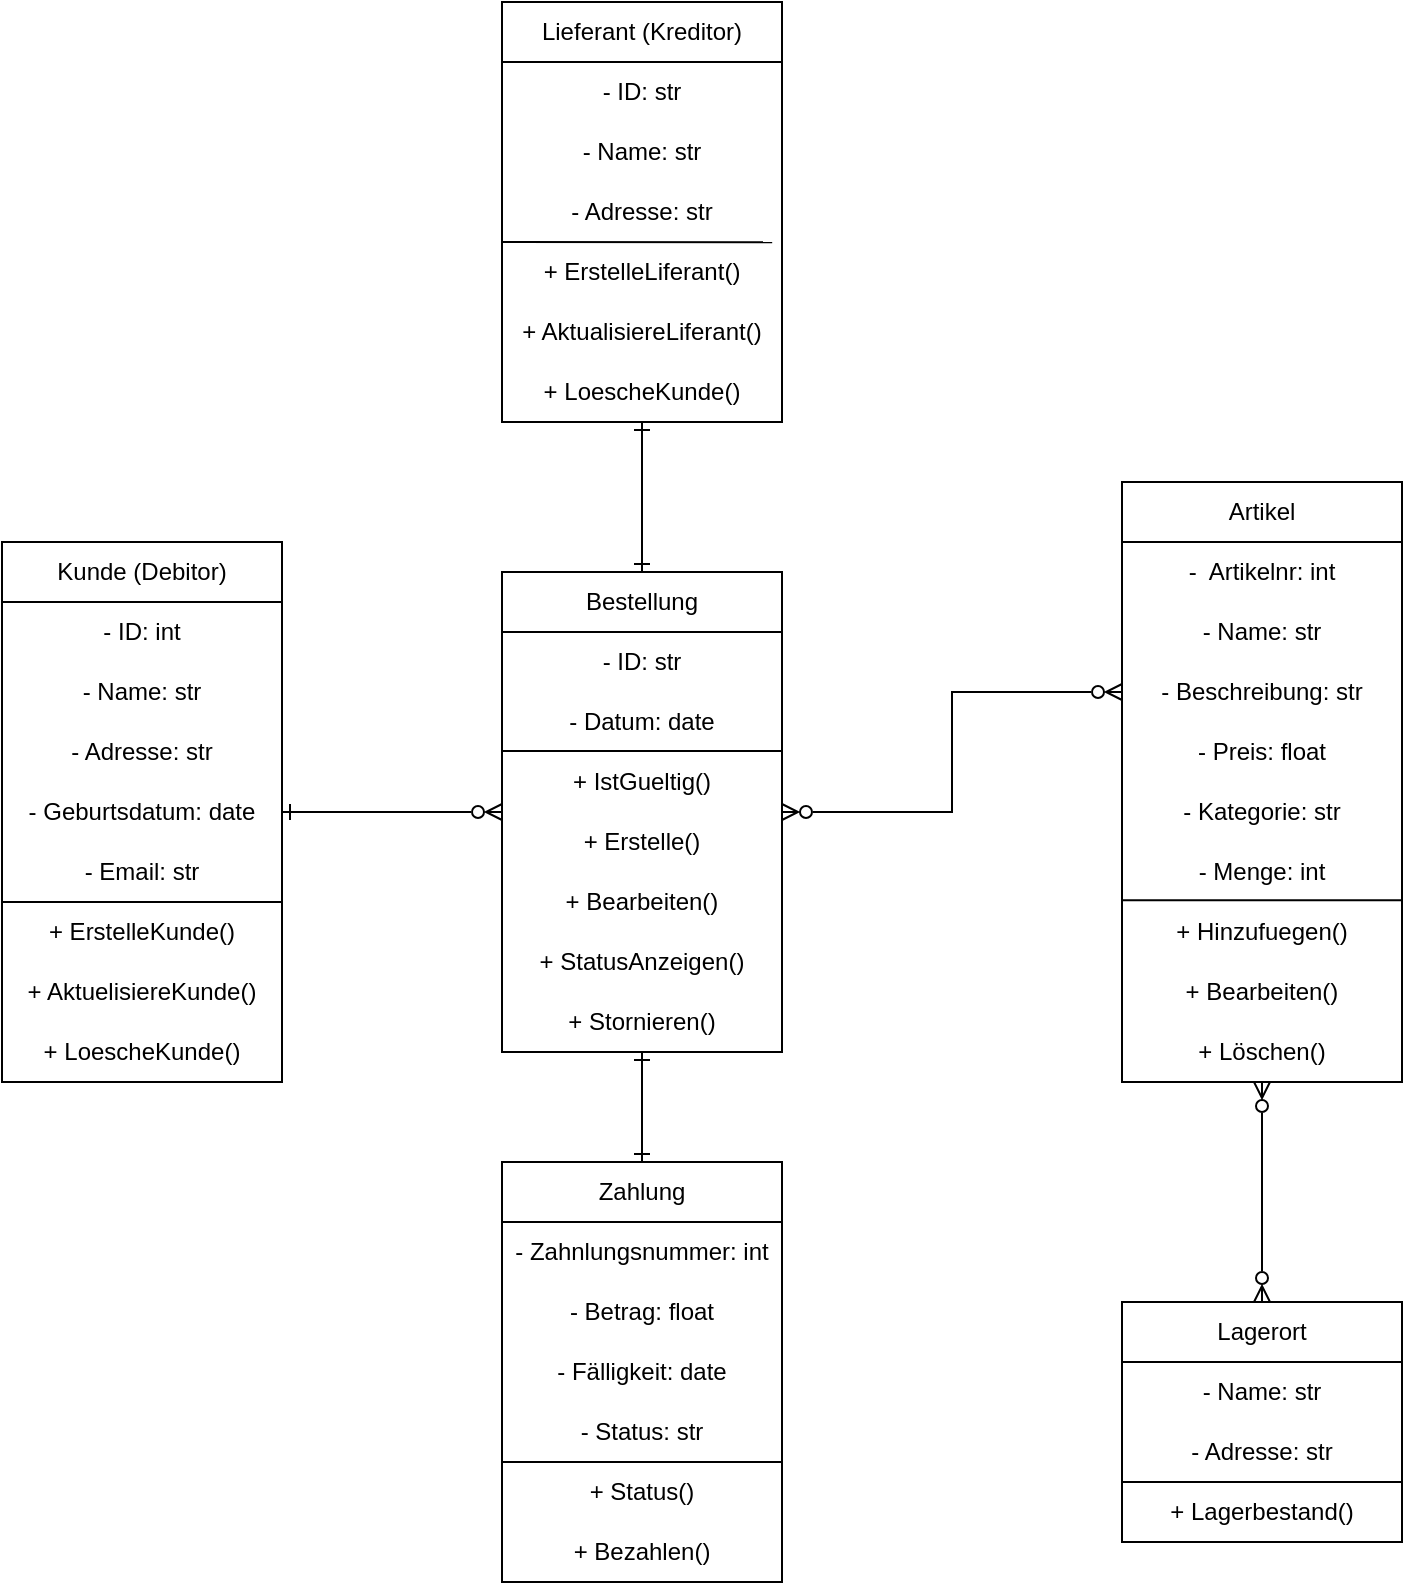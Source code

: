 <mxfile version="27.2.0">
  <diagram name="Seite-1" id="mpfzVJrmJnMdptlzmDzX">
    <mxGraphModel dx="1528" dy="848" grid="1" gridSize="10" guides="1" tooltips="1" connect="1" arrows="1" fold="1" page="1" pageScale="1" pageWidth="827" pageHeight="1169" math="0" shadow="0">
      <root>
        <mxCell id="0" />
        <mxCell id="1" parent="0" />
        <mxCell id="-5t0j7DVVLwvzyO4rN3X-67" style="edgeStyle=orthogonalEdgeStyle;rounded=0;orthogonalLoop=1;jettySize=auto;html=1;entryX=0;entryY=0.5;entryDx=0;entryDy=0;endArrow=ERzeroToMany;endFill=0;startArrow=ERone;startFill=0;" edge="1" parent="1" source="-5t0j7DVVLwvzyO4rN3X-69" target="-5t0j7DVVLwvzyO4rN3X-78">
          <mxGeometry relative="1" as="geometry" />
        </mxCell>
        <mxCell id="-5t0j7DVVLwvzyO4rN3X-69" value="Kunde (Debitor)" style="swimlane;fontStyle=0;childLayout=stackLayout;horizontal=1;startSize=30;horizontalStack=0;resizeParent=1;resizeParentMax=0;resizeLast=0;collapsible=1;marginBottom=0;whiteSpace=wrap;html=1;" vertex="1" parent="1">
          <mxGeometry x="140" y="310" width="140" height="270" as="geometry" />
        </mxCell>
        <mxCell id="-5t0j7DVVLwvzyO4rN3X-120" value="- ID: int" style="text;html=1;align=center;verticalAlign=middle;whiteSpace=wrap;rounded=0;" vertex="1" parent="-5t0j7DVVLwvzyO4rN3X-69">
          <mxGeometry y="30" width="140" height="30" as="geometry" />
        </mxCell>
        <mxCell id="-5t0j7DVVLwvzyO4rN3X-71" value="- Name: str" style="text;html=1;align=center;verticalAlign=middle;whiteSpace=wrap;rounded=0;" vertex="1" parent="-5t0j7DVVLwvzyO4rN3X-69">
          <mxGeometry y="60" width="140" height="30" as="geometry" />
        </mxCell>
        <mxCell id="-5t0j7DVVLwvzyO4rN3X-72" value="- Adresse: str" style="text;html=1;align=center;verticalAlign=middle;whiteSpace=wrap;rounded=0;" vertex="1" parent="-5t0j7DVVLwvzyO4rN3X-69">
          <mxGeometry y="90" width="140" height="30" as="geometry" />
        </mxCell>
        <mxCell id="-5t0j7DVVLwvzyO4rN3X-73" value="- Geburtsdatum: date" style="text;html=1;align=center;verticalAlign=middle;whiteSpace=wrap;rounded=0;" vertex="1" parent="-5t0j7DVVLwvzyO4rN3X-69">
          <mxGeometry y="120" width="140" height="30" as="geometry" />
        </mxCell>
        <mxCell id="-5t0j7DVVLwvzyO4rN3X-74" value="- Email: str" style="text;html=1;align=center;verticalAlign=middle;whiteSpace=wrap;rounded=0;" vertex="1" parent="-5t0j7DVVLwvzyO4rN3X-69">
          <mxGeometry y="150" width="140" height="30" as="geometry" />
        </mxCell>
        <mxCell id="-5t0j7DVVLwvzyO4rN3X-117" value="+ ErstelleKunde()" style="text;html=1;align=center;verticalAlign=middle;whiteSpace=wrap;rounded=0;" vertex="1" parent="-5t0j7DVVLwvzyO4rN3X-69">
          <mxGeometry y="180" width="140" height="30" as="geometry" />
        </mxCell>
        <mxCell id="-5t0j7DVVLwvzyO4rN3X-118" value="+ AktuelisiereKunde()" style="text;html=1;align=center;verticalAlign=middle;whiteSpace=wrap;rounded=0;" vertex="1" parent="-5t0j7DVVLwvzyO4rN3X-69">
          <mxGeometry y="210" width="140" height="30" as="geometry" />
        </mxCell>
        <mxCell id="-5t0j7DVVLwvzyO4rN3X-119" value="+ LoescheKunde()" style="text;html=1;align=center;verticalAlign=middle;whiteSpace=wrap;rounded=0;" vertex="1" parent="-5t0j7DVVLwvzyO4rN3X-69">
          <mxGeometry y="240" width="140" height="30" as="geometry" />
        </mxCell>
        <mxCell id="-5t0j7DVVLwvzyO4rN3X-141" value="" style="endArrow=none;html=1;rounded=0;exitX=0;exitY=0;exitDx=0;exitDy=0;entryX=1;entryY=0;entryDx=0;entryDy=0;" edge="1" parent="-5t0j7DVVLwvzyO4rN3X-69" source="-5t0j7DVVLwvzyO4rN3X-117" target="-5t0j7DVVLwvzyO4rN3X-117">
          <mxGeometry width="50" height="50" relative="1" as="geometry">
            <mxPoint x="-60" y="160" as="sourcePoint" />
            <mxPoint x="-10" y="110" as="targetPoint" />
          </mxGeometry>
        </mxCell>
        <mxCell id="-5t0j7DVVLwvzyO4rN3X-75" style="edgeStyle=orthogonalEdgeStyle;rounded=0;orthogonalLoop=1;jettySize=auto;html=1;endArrow=ERone;endFill=0;startArrow=ERone;startFill=0;" edge="1" parent="1" source="-5t0j7DVVLwvzyO4rN3X-78" target="-5t0j7DVVLwvzyO4rN3X-97">
          <mxGeometry relative="1" as="geometry" />
        </mxCell>
        <mxCell id="-5t0j7DVVLwvzyO4rN3X-76" style="edgeStyle=orthogonalEdgeStyle;rounded=0;orthogonalLoop=1;jettySize=auto;html=1;entryX=0.5;entryY=1;entryDx=0;entryDy=0;endArrow=ERone;endFill=0;startArrow=ERone;startFill=0;" edge="1" parent="1" source="-5t0j7DVVLwvzyO4rN3X-78" target="-5t0j7DVVLwvzyO4rN3X-93">
          <mxGeometry relative="1" as="geometry" />
        </mxCell>
        <mxCell id="-5t0j7DVVLwvzyO4rN3X-114" style="edgeStyle=orthogonalEdgeStyle;rounded=0;orthogonalLoop=1;jettySize=auto;html=1;entryX=0;entryY=0.5;entryDx=0;entryDy=0;endArrow=ERzeroToMany;endFill=0;startArrow=ERzeroToMany;startFill=0;" edge="1" parent="1" source="-5t0j7DVVLwvzyO4rN3X-78" target="-5t0j7DVVLwvzyO4rN3X-85">
          <mxGeometry relative="1" as="geometry" />
        </mxCell>
        <mxCell id="-5t0j7DVVLwvzyO4rN3X-78" value="Bestellung" style="swimlane;fontStyle=0;childLayout=stackLayout;horizontal=1;startSize=30;horizontalStack=0;resizeParent=1;resizeParentMax=0;resizeLast=0;collapsible=1;marginBottom=0;whiteSpace=wrap;html=1;" vertex="1" parent="1">
          <mxGeometry x="390" y="325" width="140" height="240" as="geometry" />
        </mxCell>
        <mxCell id="-5t0j7DVVLwvzyO4rN3X-121" value="- ID: str" style="text;html=1;align=center;verticalAlign=middle;whiteSpace=wrap;rounded=0;" vertex="1" parent="-5t0j7DVVLwvzyO4rN3X-78">
          <mxGeometry y="30" width="140" height="30" as="geometry" />
        </mxCell>
        <mxCell id="-5t0j7DVVLwvzyO4rN3X-80" value="- Datum: date" style="text;html=1;align=center;verticalAlign=middle;whiteSpace=wrap;rounded=0;" vertex="1" parent="-5t0j7DVVLwvzyO4rN3X-78">
          <mxGeometry y="60" width="140" height="30" as="geometry" />
        </mxCell>
        <mxCell id="-5t0j7DVVLwvzyO4rN3X-115" value="+ IstGueltig()" style="text;html=1;align=center;verticalAlign=middle;whiteSpace=wrap;rounded=0;" vertex="1" parent="-5t0j7DVVLwvzyO4rN3X-78">
          <mxGeometry y="90" width="140" height="30" as="geometry" />
        </mxCell>
        <mxCell id="-5t0j7DVVLwvzyO4rN3X-122" value="+ Erstelle()" style="text;html=1;align=center;verticalAlign=middle;whiteSpace=wrap;rounded=0;" vertex="1" parent="-5t0j7DVVLwvzyO4rN3X-78">
          <mxGeometry y="120" width="140" height="30" as="geometry" />
        </mxCell>
        <mxCell id="-5t0j7DVVLwvzyO4rN3X-123" value="+ Bearbeiten()" style="text;html=1;align=center;verticalAlign=middle;whiteSpace=wrap;rounded=0;" vertex="1" parent="-5t0j7DVVLwvzyO4rN3X-78">
          <mxGeometry y="150" width="140" height="30" as="geometry" />
        </mxCell>
        <mxCell id="-5t0j7DVVLwvzyO4rN3X-124" value="+ StatusAnzeigen()" style="text;html=1;align=center;verticalAlign=middle;whiteSpace=wrap;rounded=0;" vertex="1" parent="-5t0j7DVVLwvzyO4rN3X-78">
          <mxGeometry y="180" width="140" height="30" as="geometry" />
        </mxCell>
        <mxCell id="-5t0j7DVVLwvzyO4rN3X-125" value="+ Stornieren()" style="text;html=1;align=center;verticalAlign=middle;whiteSpace=wrap;rounded=0;" vertex="1" parent="-5t0j7DVVLwvzyO4rN3X-78">
          <mxGeometry y="210" width="140" height="30" as="geometry" />
        </mxCell>
        <mxCell id="-5t0j7DVVLwvzyO4rN3X-142" value="" style="endArrow=none;html=1;rounded=0;exitX=0;exitY=0.75;exitDx=0;exitDy=0;entryX=1;entryY=0.75;entryDx=0;entryDy=0;" edge="1" parent="-5t0j7DVVLwvzyO4rN3X-78">
          <mxGeometry width="50" height="50" relative="1" as="geometry">
            <mxPoint y="89.5" as="sourcePoint" />
            <mxPoint x="140" y="89.5" as="targetPoint" />
          </mxGeometry>
        </mxCell>
        <mxCell id="-5t0j7DVVLwvzyO4rN3X-82" value="Artikel" style="swimlane;fontStyle=0;childLayout=stackLayout;horizontal=1;startSize=30;horizontalStack=0;resizeParent=1;resizeParentMax=0;resizeLast=0;collapsible=1;marginBottom=0;whiteSpace=wrap;html=1;" vertex="1" parent="1">
          <mxGeometry x="700" y="280" width="140" height="300" as="geometry" />
        </mxCell>
        <mxCell id="-5t0j7DVVLwvzyO4rN3X-126" value="-&amp;nbsp; Artikelnr: int" style="text;html=1;align=center;verticalAlign=middle;whiteSpace=wrap;rounded=0;" vertex="1" parent="-5t0j7DVVLwvzyO4rN3X-82">
          <mxGeometry y="30" width="140" height="30" as="geometry" />
        </mxCell>
        <mxCell id="-5t0j7DVVLwvzyO4rN3X-84" value="- Name: str" style="text;html=1;align=center;verticalAlign=middle;whiteSpace=wrap;rounded=0;" vertex="1" parent="-5t0j7DVVLwvzyO4rN3X-82">
          <mxGeometry y="60" width="140" height="30" as="geometry" />
        </mxCell>
        <mxCell id="-5t0j7DVVLwvzyO4rN3X-85" value="- Beschreibung: str" style="text;html=1;align=center;verticalAlign=middle;whiteSpace=wrap;rounded=0;" vertex="1" parent="-5t0j7DVVLwvzyO4rN3X-82">
          <mxGeometry y="90" width="140" height="30" as="geometry" />
        </mxCell>
        <mxCell id="-5t0j7DVVLwvzyO4rN3X-127" value="- Preis: float" style="text;html=1;align=center;verticalAlign=middle;whiteSpace=wrap;rounded=0;" vertex="1" parent="-5t0j7DVVLwvzyO4rN3X-82">
          <mxGeometry y="120" width="140" height="30" as="geometry" />
        </mxCell>
        <mxCell id="-5t0j7DVVLwvzyO4rN3X-86" value="- Kategorie: str" style="text;html=1;align=center;verticalAlign=middle;whiteSpace=wrap;rounded=0;" vertex="1" parent="-5t0j7DVVLwvzyO4rN3X-82">
          <mxGeometry y="150" width="140" height="30" as="geometry" />
        </mxCell>
        <mxCell id="-5t0j7DVVLwvzyO4rN3X-87" value="- Menge: int" style="text;html=1;align=center;verticalAlign=middle;whiteSpace=wrap;rounded=0;" vertex="1" parent="-5t0j7DVVLwvzyO4rN3X-82">
          <mxGeometry y="180" width="140" height="30" as="geometry" />
        </mxCell>
        <mxCell id="-5t0j7DVVLwvzyO4rN3X-143" value="" style="endArrow=none;html=1;rounded=0;exitX=0;exitY=0.75;exitDx=0;exitDy=0;entryX=1;entryY=0.75;entryDx=0;entryDy=0;" edge="1" parent="-5t0j7DVVLwvzyO4rN3X-82">
          <mxGeometry width="50" height="50" relative="1" as="geometry">
            <mxPoint y="209.17" as="sourcePoint" />
            <mxPoint x="140" y="209.17" as="targetPoint" />
          </mxGeometry>
        </mxCell>
        <mxCell id="-5t0j7DVVLwvzyO4rN3X-128" value="+ Hinzufuegen()" style="text;html=1;align=center;verticalAlign=middle;whiteSpace=wrap;rounded=0;" vertex="1" parent="-5t0j7DVVLwvzyO4rN3X-82">
          <mxGeometry y="210" width="140" height="30" as="geometry" />
        </mxCell>
        <mxCell id="-5t0j7DVVLwvzyO4rN3X-130" value="+ Bearbeiten()" style="text;html=1;align=center;verticalAlign=middle;whiteSpace=wrap;rounded=0;" vertex="1" parent="-5t0j7DVVLwvzyO4rN3X-82">
          <mxGeometry y="240" width="140" height="30" as="geometry" />
        </mxCell>
        <mxCell id="-5t0j7DVVLwvzyO4rN3X-131" value="+ Löschen()" style="text;html=1;align=center;verticalAlign=middle;whiteSpace=wrap;rounded=0;" vertex="1" parent="-5t0j7DVVLwvzyO4rN3X-82">
          <mxGeometry y="270" width="140" height="30" as="geometry" />
        </mxCell>
        <mxCell id="-5t0j7DVVLwvzyO4rN3X-88" value="" style="edgeStyle=orthogonalEdgeStyle;rounded=0;orthogonalLoop=1;jettySize=auto;html=1;startArrow=ERzeroToMany;startFill=0;endArrow=ERzeroToMany;endFill=0;entryX=0.5;entryY=1;entryDx=0;entryDy=0;" edge="1" parent="1" source="-5t0j7DVVLwvzyO4rN3X-89" target="-5t0j7DVVLwvzyO4rN3X-131">
          <mxGeometry relative="1" as="geometry">
            <mxPoint x="770" y="610" as="targetPoint" />
          </mxGeometry>
        </mxCell>
        <mxCell id="-5t0j7DVVLwvzyO4rN3X-89" value="Lagerort" style="swimlane;fontStyle=0;childLayout=stackLayout;horizontal=1;startSize=30;horizontalStack=0;resizeParent=1;resizeParentMax=0;resizeLast=0;collapsible=1;marginBottom=0;whiteSpace=wrap;html=1;" vertex="1" parent="1">
          <mxGeometry x="700" y="690" width="140" height="120" as="geometry" />
        </mxCell>
        <mxCell id="-5t0j7DVVLwvzyO4rN3X-91" value="- Name: str" style="text;html=1;align=center;verticalAlign=middle;whiteSpace=wrap;rounded=0;" vertex="1" parent="-5t0j7DVVLwvzyO4rN3X-89">
          <mxGeometry y="30" width="140" height="30" as="geometry" />
        </mxCell>
        <mxCell id="-5t0j7DVVLwvzyO4rN3X-92" value="- Adresse: str" style="text;html=1;align=center;verticalAlign=middle;whiteSpace=wrap;rounded=0;" vertex="1" parent="-5t0j7DVVLwvzyO4rN3X-89">
          <mxGeometry y="60" width="140" height="30" as="geometry" />
        </mxCell>
        <mxCell id="-5t0j7DVVLwvzyO4rN3X-144" value="" style="endArrow=none;html=1;rounded=0;exitX=0;exitY=0.75;exitDx=0;exitDy=0;entryX=1;entryY=0.75;entryDx=0;entryDy=0;" edge="1" parent="-5t0j7DVVLwvzyO4rN3X-89">
          <mxGeometry width="50" height="50" relative="1" as="geometry">
            <mxPoint y="90" as="sourcePoint" />
            <mxPoint x="140" y="90" as="targetPoint" />
          </mxGeometry>
        </mxCell>
        <mxCell id="-5t0j7DVVLwvzyO4rN3X-135" value="+ Lagerbestand()" style="text;html=1;align=center;verticalAlign=middle;whiteSpace=wrap;rounded=0;" vertex="1" parent="-5t0j7DVVLwvzyO4rN3X-89">
          <mxGeometry y="90" width="140" height="30" as="geometry" />
        </mxCell>
        <mxCell id="-5t0j7DVVLwvzyO4rN3X-93" value="Lieferant (Kreditor)" style="swimlane;fontStyle=0;childLayout=stackLayout;horizontal=1;startSize=30;horizontalStack=0;resizeParent=1;resizeParentMax=0;resizeLast=0;collapsible=1;marginBottom=0;whiteSpace=wrap;html=1;" vertex="1" parent="1">
          <mxGeometry x="390" y="40" width="140" height="210" as="geometry" />
        </mxCell>
        <mxCell id="-5t0j7DVVLwvzyO4rN3X-136" value="- ID: str" style="text;html=1;align=center;verticalAlign=middle;whiteSpace=wrap;rounded=0;" vertex="1" parent="-5t0j7DVVLwvzyO4rN3X-93">
          <mxGeometry y="30" width="140" height="30" as="geometry" />
        </mxCell>
        <mxCell id="-5t0j7DVVLwvzyO4rN3X-95" value="- Name: str" style="text;html=1;align=center;verticalAlign=middle;whiteSpace=wrap;rounded=0;" vertex="1" parent="-5t0j7DVVLwvzyO4rN3X-93">
          <mxGeometry y="60" width="140" height="30" as="geometry" />
        </mxCell>
        <mxCell id="-5t0j7DVVLwvzyO4rN3X-96" value="- Adresse: str" style="text;html=1;align=center;verticalAlign=middle;whiteSpace=wrap;rounded=0;" vertex="1" parent="-5t0j7DVVLwvzyO4rN3X-93">
          <mxGeometry y="90" width="140" height="30" as="geometry" />
        </mxCell>
        <mxCell id="-5t0j7DVVLwvzyO4rN3X-137" value="+ ErstelleLiferant()" style="text;html=1;align=center;verticalAlign=middle;whiteSpace=wrap;rounded=0;" vertex="1" parent="-5t0j7DVVLwvzyO4rN3X-93">
          <mxGeometry y="120" width="140" height="30" as="geometry" />
        </mxCell>
        <mxCell id="-5t0j7DVVLwvzyO4rN3X-138" value="+ AktualisiereLiferant()" style="text;html=1;align=center;verticalAlign=middle;whiteSpace=wrap;rounded=0;" vertex="1" parent="-5t0j7DVVLwvzyO4rN3X-93">
          <mxGeometry y="150" width="140" height="30" as="geometry" />
        </mxCell>
        <mxCell id="-5t0j7DVVLwvzyO4rN3X-139" value="+ LoescheKunde()" style="text;html=1;align=center;verticalAlign=middle;whiteSpace=wrap;rounded=0;" vertex="1" parent="-5t0j7DVVLwvzyO4rN3X-93">
          <mxGeometry y="180" width="140" height="30" as="geometry" />
        </mxCell>
        <mxCell id="-5t0j7DVVLwvzyO4rN3X-140" value="" style="endArrow=none;html=1;rounded=0;exitX=0;exitY=1;exitDx=0;exitDy=0;entryX=0.965;entryY=0.006;entryDx=0;entryDy=0;entryPerimeter=0;" edge="1" parent="-5t0j7DVVLwvzyO4rN3X-93" source="-5t0j7DVVLwvzyO4rN3X-96" target="-5t0j7DVVLwvzyO4rN3X-137">
          <mxGeometry width="50" height="50" relative="1" as="geometry">
            <mxPoint x="180" y="130" as="sourcePoint" />
            <mxPoint x="230" y="80" as="targetPoint" />
          </mxGeometry>
        </mxCell>
        <mxCell id="-5t0j7DVVLwvzyO4rN3X-97" value="Zahlung" style="swimlane;fontStyle=0;childLayout=stackLayout;horizontal=1;startSize=30;horizontalStack=0;resizeParent=1;resizeParentMax=0;resizeLast=0;collapsible=1;marginBottom=0;whiteSpace=wrap;html=1;" vertex="1" parent="1">
          <mxGeometry x="390" y="620" width="140" height="210" as="geometry" />
        </mxCell>
        <mxCell id="-5t0j7DVVLwvzyO4rN3X-133" value="- Zahnlungsnummer: int" style="text;html=1;align=center;verticalAlign=middle;whiteSpace=wrap;rounded=0;" vertex="1" parent="-5t0j7DVVLwvzyO4rN3X-97">
          <mxGeometry y="30" width="140" height="30" as="geometry" />
        </mxCell>
        <mxCell id="-5t0j7DVVLwvzyO4rN3X-101" value="- Betrag: float" style="text;html=1;align=center;verticalAlign=middle;whiteSpace=wrap;rounded=0;" vertex="1" parent="-5t0j7DVVLwvzyO4rN3X-97">
          <mxGeometry y="60" width="140" height="30" as="geometry" />
        </mxCell>
        <mxCell id="-5t0j7DVVLwvzyO4rN3X-102" value="- Fälligkeit: date" style="text;html=1;align=center;verticalAlign=middle;whiteSpace=wrap;rounded=0;" vertex="1" parent="-5t0j7DVVLwvzyO4rN3X-97">
          <mxGeometry y="90" width="140" height="30" as="geometry" />
        </mxCell>
        <mxCell id="-5t0j7DVVLwvzyO4rN3X-103" value="- Status: str" style="text;html=1;align=center;verticalAlign=middle;whiteSpace=wrap;rounded=0;" vertex="1" parent="-5t0j7DVVLwvzyO4rN3X-97">
          <mxGeometry y="120" width="140" height="30" as="geometry" />
        </mxCell>
        <mxCell id="-5t0j7DVVLwvzyO4rN3X-145" value="" style="endArrow=none;html=1;rounded=0;exitX=0;exitY=0.75;exitDx=0;exitDy=0;entryX=1;entryY=0.75;entryDx=0;entryDy=0;" edge="1" parent="-5t0j7DVVLwvzyO4rN3X-97">
          <mxGeometry width="50" height="50" relative="1" as="geometry">
            <mxPoint y="150" as="sourcePoint" />
            <mxPoint x="140" y="150" as="targetPoint" />
          </mxGeometry>
        </mxCell>
        <mxCell id="-5t0j7DVVLwvzyO4rN3X-116" value="+ Status()" style="text;html=1;align=center;verticalAlign=middle;whiteSpace=wrap;rounded=0;" vertex="1" parent="-5t0j7DVVLwvzyO4rN3X-97">
          <mxGeometry y="150" width="140" height="30" as="geometry" />
        </mxCell>
        <mxCell id="-5t0j7DVVLwvzyO4rN3X-134" value="+ Bezahlen()" style="text;html=1;align=center;verticalAlign=middle;whiteSpace=wrap;rounded=0;" vertex="1" parent="-5t0j7DVVLwvzyO4rN3X-97">
          <mxGeometry y="180" width="140" height="30" as="geometry" />
        </mxCell>
      </root>
    </mxGraphModel>
  </diagram>
</mxfile>
